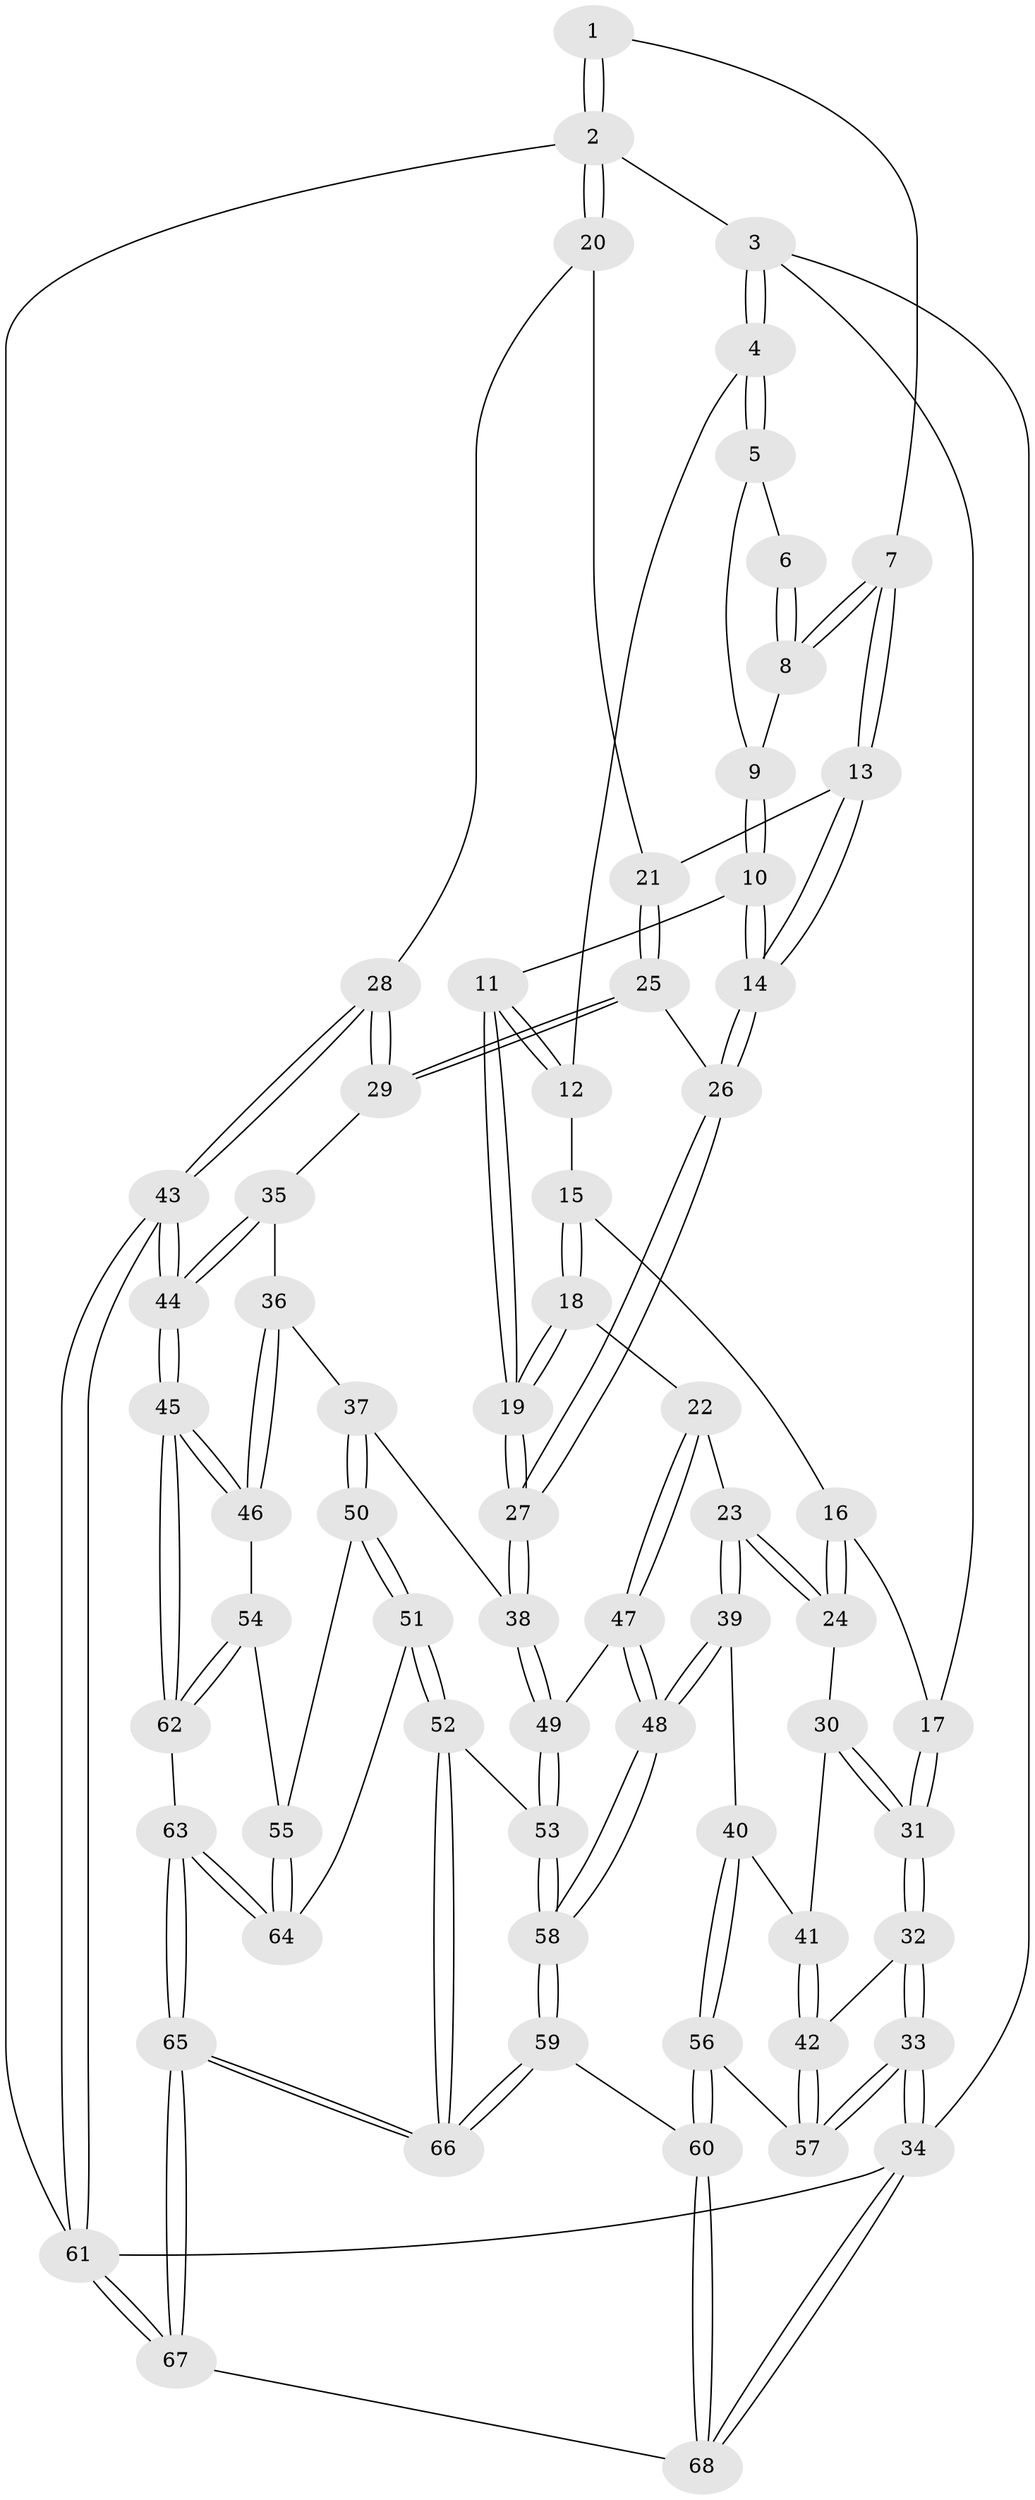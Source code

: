 // Generated by graph-tools (version 1.1) at 2025/17/03/09/25 04:17:12]
// undirected, 68 vertices, 167 edges
graph export_dot {
graph [start="1"]
  node [color=gray90,style=filled];
  1 [pos="+0.9409123221107861+0"];
  2 [pos="+1+0"];
  3 [pos="+0+0"];
  4 [pos="+0+0"];
  5 [pos="+0.5621018318288846+0"];
  6 [pos="+0.8562349907910243+0"];
  7 [pos="+0.8255262650416956+0.19084879026367624"];
  8 [pos="+0.7794125162041325+0.10455990600643733"];
  9 [pos="+0.56780550610725+0"];
  10 [pos="+0.562117649722945+0"];
  11 [pos="+0.48587471658719467+0.22207983039271828"];
  12 [pos="+0.14796430806175206+0"];
  13 [pos="+0.8276299654453018+0.19990165804482607"];
  14 [pos="+0.7895045011364178+0.26382139723150383"];
  15 [pos="+0.21758727005700154+0.216902286475821"];
  16 [pos="+0.15562553933964302+0.3019669372017509"];
  17 [pos="+0+0.0917242642895877"];
  18 [pos="+0.4929676178987876+0.3907591126324942"];
  19 [pos="+0.49634171582813047+0.38975699721202545"];
  20 [pos="+1+0"];
  21 [pos="+1+0.04424416458625237"];
  22 [pos="+0.4594561408111191+0.41397684944707597"];
  23 [pos="+0.3702208314910665+0.45011766217684296"];
  24 [pos="+0.14369861361717956+0.4140154104905791"];
  25 [pos="+0.8694132220822766+0.37601959881184377"];
  26 [pos="+0.7776849417031338+0.30234275616891965"];
  27 [pos="+0.5238225432651362+0.39982639537320347"];
  28 [pos="+1+0.4587392960876439"];
  29 [pos="+0.9048494391238935+0.41364206888435107"];
  30 [pos="+0.0930864118501843+0.44110584897090405"];
  31 [pos="+0+0.39862108320765194"];
  32 [pos="+0+0.5513465325911034"];
  33 [pos="+0+0.9380290604788092"];
  34 [pos="+0+1"];
  35 [pos="+0.8626091023208957+0.5378688572294802"];
  36 [pos="+0.7784471331195059+0.5776759656113001"];
  37 [pos="+0.629547743407511+0.5272329085542288"];
  38 [pos="+0.536469517071595+0.42371515625773054"];
  39 [pos="+0.28942465987149896+0.5635320395322694"];
  40 [pos="+0.2507686756364514+0.5954903812297645"];
  41 [pos="+0.11576097587337197+0.5339290482008464"];
  42 [pos="+0.08982380867005464+0.6202211888080233"];
  43 [pos="+1+0.9321788941685141"];
  44 [pos="+1+0.7757191467372517"];
  45 [pos="+0.9365742581000425+0.7590931271015554"];
  46 [pos="+0.7837003946266295+0.646257782354872"];
  47 [pos="+0.4081410501237514+0.6545804457145094"];
  48 [pos="+0.38194939861584143+0.7510369546379073"];
  49 [pos="+0.5220846658536398+0.6766377971206965"];
  50 [pos="+0.6598046506897014+0.6796030607334498"];
  51 [pos="+0.6237038541015075+0.7324713955867249"];
  52 [pos="+0.5912545117573602+0.7589921555196685"];
  53 [pos="+0.5216727136183618+0.7270545897743977"];
  54 [pos="+0.734794659378161+0.692494377542956"];
  55 [pos="+0.7227698594269869+0.6966094910837877"];
  56 [pos="+0.1868839599389497+0.7465166915043684"];
  57 [pos="+0.1304924926061052+0.7381819187648325"];
  58 [pos="+0.38079056208638823+0.7825806342276824"];
  59 [pos="+0.37497407213092504+0.7906995048451319"];
  60 [pos="+0.2940154781067275+0.8393996800921623"];
  61 [pos="+1+1"];
  62 [pos="+0.8326434300792199+0.7658095071653817"];
  63 [pos="+0.7402416010701965+0.7996132129744894"];
  64 [pos="+0.7351458052775383+0.7905190408755332"];
  65 [pos="+0.6556868167405048+1"];
  66 [pos="+0.6222784765793364+0.9435561940098693"];
  67 [pos="+0.6796149234414329+1"];
  68 [pos="+0.26434965332163624+1"];
  1 -- 2;
  1 -- 2;
  1 -- 7;
  2 -- 3;
  2 -- 20;
  2 -- 20;
  2 -- 61;
  3 -- 4;
  3 -- 4;
  3 -- 17;
  3 -- 34;
  4 -- 5;
  4 -- 5;
  4 -- 12;
  5 -- 6;
  5 -- 9;
  6 -- 8;
  6 -- 8;
  7 -- 8;
  7 -- 8;
  7 -- 13;
  7 -- 13;
  8 -- 9;
  9 -- 10;
  9 -- 10;
  10 -- 11;
  10 -- 14;
  10 -- 14;
  11 -- 12;
  11 -- 12;
  11 -- 19;
  11 -- 19;
  12 -- 15;
  13 -- 14;
  13 -- 14;
  13 -- 21;
  14 -- 26;
  14 -- 26;
  15 -- 16;
  15 -- 18;
  15 -- 18;
  16 -- 17;
  16 -- 24;
  16 -- 24;
  17 -- 31;
  17 -- 31;
  18 -- 19;
  18 -- 19;
  18 -- 22;
  19 -- 27;
  19 -- 27;
  20 -- 21;
  20 -- 28;
  21 -- 25;
  21 -- 25;
  22 -- 23;
  22 -- 47;
  22 -- 47;
  23 -- 24;
  23 -- 24;
  23 -- 39;
  23 -- 39;
  24 -- 30;
  25 -- 26;
  25 -- 29;
  25 -- 29;
  26 -- 27;
  26 -- 27;
  27 -- 38;
  27 -- 38;
  28 -- 29;
  28 -- 29;
  28 -- 43;
  28 -- 43;
  29 -- 35;
  30 -- 31;
  30 -- 31;
  30 -- 41;
  31 -- 32;
  31 -- 32;
  32 -- 33;
  32 -- 33;
  32 -- 42;
  33 -- 34;
  33 -- 34;
  33 -- 57;
  33 -- 57;
  34 -- 68;
  34 -- 68;
  34 -- 61;
  35 -- 36;
  35 -- 44;
  35 -- 44;
  36 -- 37;
  36 -- 46;
  36 -- 46;
  37 -- 38;
  37 -- 50;
  37 -- 50;
  38 -- 49;
  38 -- 49;
  39 -- 40;
  39 -- 48;
  39 -- 48;
  40 -- 41;
  40 -- 56;
  40 -- 56;
  41 -- 42;
  41 -- 42;
  42 -- 57;
  42 -- 57;
  43 -- 44;
  43 -- 44;
  43 -- 61;
  43 -- 61;
  44 -- 45;
  44 -- 45;
  45 -- 46;
  45 -- 46;
  45 -- 62;
  45 -- 62;
  46 -- 54;
  47 -- 48;
  47 -- 48;
  47 -- 49;
  48 -- 58;
  48 -- 58;
  49 -- 53;
  49 -- 53;
  50 -- 51;
  50 -- 51;
  50 -- 55;
  51 -- 52;
  51 -- 52;
  51 -- 64;
  52 -- 53;
  52 -- 66;
  52 -- 66;
  53 -- 58;
  53 -- 58;
  54 -- 55;
  54 -- 62;
  54 -- 62;
  55 -- 64;
  55 -- 64;
  56 -- 57;
  56 -- 60;
  56 -- 60;
  58 -- 59;
  58 -- 59;
  59 -- 60;
  59 -- 66;
  59 -- 66;
  60 -- 68;
  60 -- 68;
  61 -- 67;
  61 -- 67;
  62 -- 63;
  63 -- 64;
  63 -- 64;
  63 -- 65;
  63 -- 65;
  65 -- 66;
  65 -- 66;
  65 -- 67;
  65 -- 67;
  67 -- 68;
}
